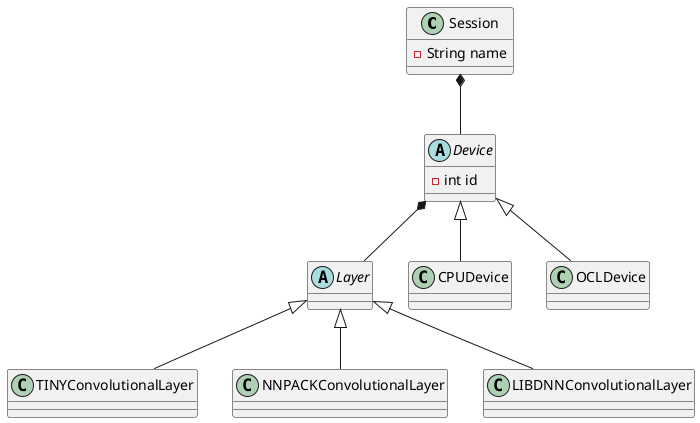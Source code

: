 @startuml
class Session {
 -String name
}

abstract class Device {
  -int id
}

abstract class Layer {

}

Session *-- Device
Device *-- Layer
Device <|-- CPUDevice
Device <|-- OCLDevice
Layer <|-- TINYConvolutionalLayer
Layer <|-- NNPACKConvolutionalLayer
Layer <|-- LIBDNNConvolutionalLayer
@enduml

